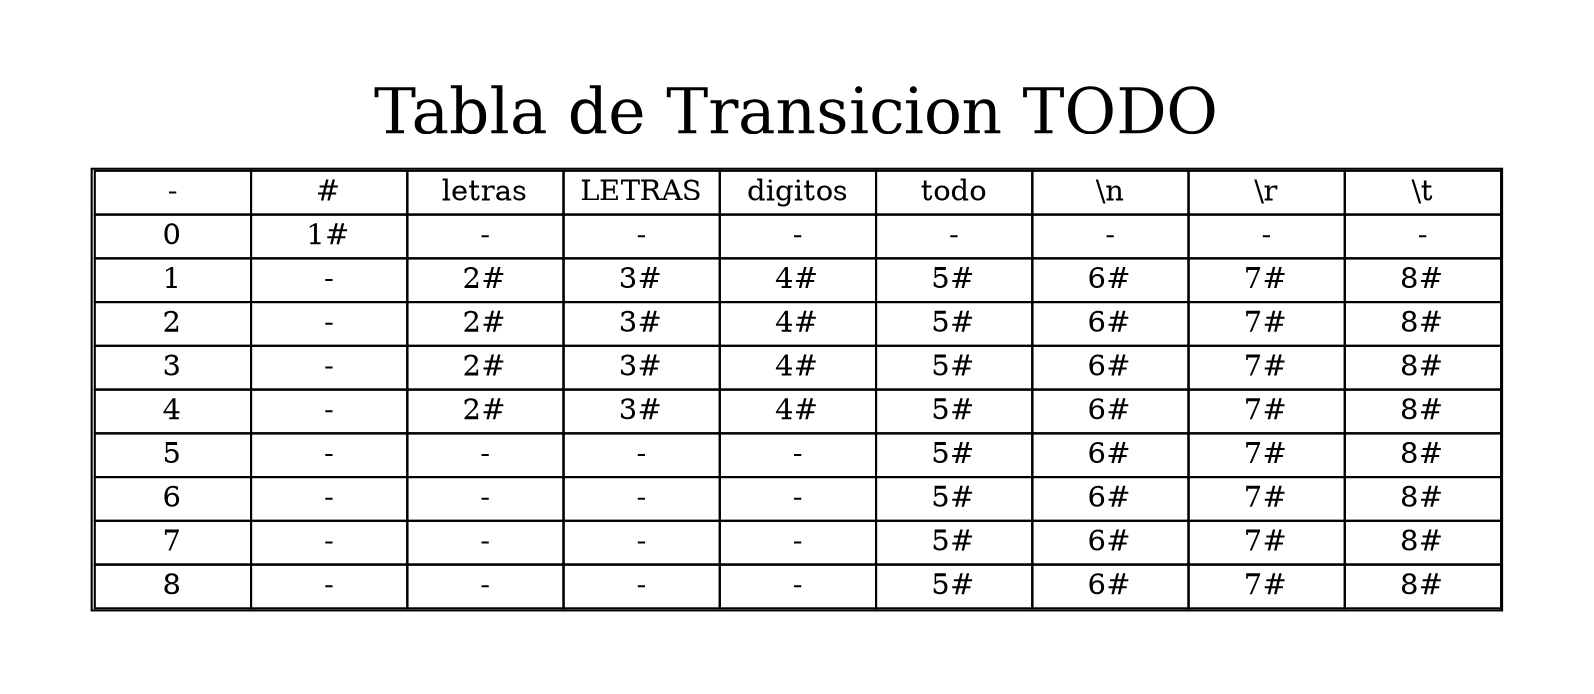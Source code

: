 digraph TablaTransicion {

	graph [rankdir=LR, label="Tabla de Transicion TODO", labelloc=t, fontsize=30, pad=0.5, nodesep=0.5, ranksep=2];

	node[shape=none];

	table[label =<
  <TABLE BORDER="1" CELLBORDER="1" CELLSPACING="0"> 
<TR>
	<TD width="75">-</TD>
	<TD width="75">#</TD>
	<TD width="75">letras</TD>
	<TD width="75">LETRAS</TD>
	<TD width="75">digitos</TD>
	<TD width="75">todo</TD>
	<TD width="75">\n</TD>
	<TD width="75">\r</TD>
	<TD width="75">\t</TD>
</TR>

<TR>
	<TD width="75">0</TD>
	<TD width="75">1#</TD>
	<TD width="75">-</TD>
	<TD width="75">-</TD>
	<TD width="75">-</TD>
	<TD width="75">-</TD>
	<TD width="75">-</TD>
	<TD width="75">-</TD>
	<TD width="75">-</TD>
</TR>

<TR>
	<TD width="75">1</TD>
	<TD width="75">-</TD>
	<TD width="75">2#</TD>
	<TD width="75">3#</TD>
	<TD width="75">4#</TD>
	<TD width="75">5#</TD>
	<TD width="75">6#</TD>
	<TD width="75">7#</TD>
	<TD width="75">8#</TD>
</TR>

<TR>
	<TD width="75">2</TD>
	<TD width="75">-</TD>
	<TD width="75">2#</TD>
	<TD width="75">3#</TD>
	<TD width="75">4#</TD>
	<TD width="75">5#</TD>
	<TD width="75">6#</TD>
	<TD width="75">7#</TD>
	<TD width="75">8#</TD>
</TR>

<TR>
	<TD width="75">3</TD>
	<TD width="75">-</TD>
	<TD width="75">2#</TD>
	<TD width="75">3#</TD>
	<TD width="75">4#</TD>
	<TD width="75">5#</TD>
	<TD width="75">6#</TD>
	<TD width="75">7#</TD>
	<TD width="75">8#</TD>
</TR>

<TR>
	<TD width="75">4</TD>
	<TD width="75">-</TD>
	<TD width="75">2#</TD>
	<TD width="75">3#</TD>
	<TD width="75">4#</TD>
	<TD width="75">5#</TD>
	<TD width="75">6#</TD>
	<TD width="75">7#</TD>
	<TD width="75">8#</TD>
</TR>

<TR>
	<TD width="75">5</TD>
	<TD width="75">-</TD>
	<TD width="75">-</TD>
	<TD width="75">-</TD>
	<TD width="75">-</TD>
	<TD width="75">5#</TD>
	<TD width="75">6#</TD>
	<TD width="75">7#</TD>
	<TD width="75">8#</TD>
</TR>

<TR>
	<TD width="75">6</TD>
	<TD width="75">-</TD>
	<TD width="75">-</TD>
	<TD width="75">-</TD>
	<TD width="75">-</TD>
	<TD width="75">5#</TD>
	<TD width="75">6#</TD>
	<TD width="75">7#</TD>
	<TD width="75">8#</TD>
</TR>

<TR>
	<TD width="75">7</TD>
	<TD width="75">-</TD>
	<TD width="75">-</TD>
	<TD width="75">-</TD>
	<TD width="75">-</TD>
	<TD width="75">5#</TD>
	<TD width="75">6#</TD>
	<TD width="75">7#</TD>
	<TD width="75">8#</TD>
</TR>

<TR>
	<TD width="75">8</TD>
	<TD width="75">-</TD>
	<TD width="75">-</TD>
	<TD width="75">-</TD>
	<TD width="75">-</TD>
	<TD width="75">5#</TD>
	<TD width="75">6#</TD>
	<TD width="75">7#</TD>
	<TD width="75">8#</TD>
</TR>

</TABLE>>];
}